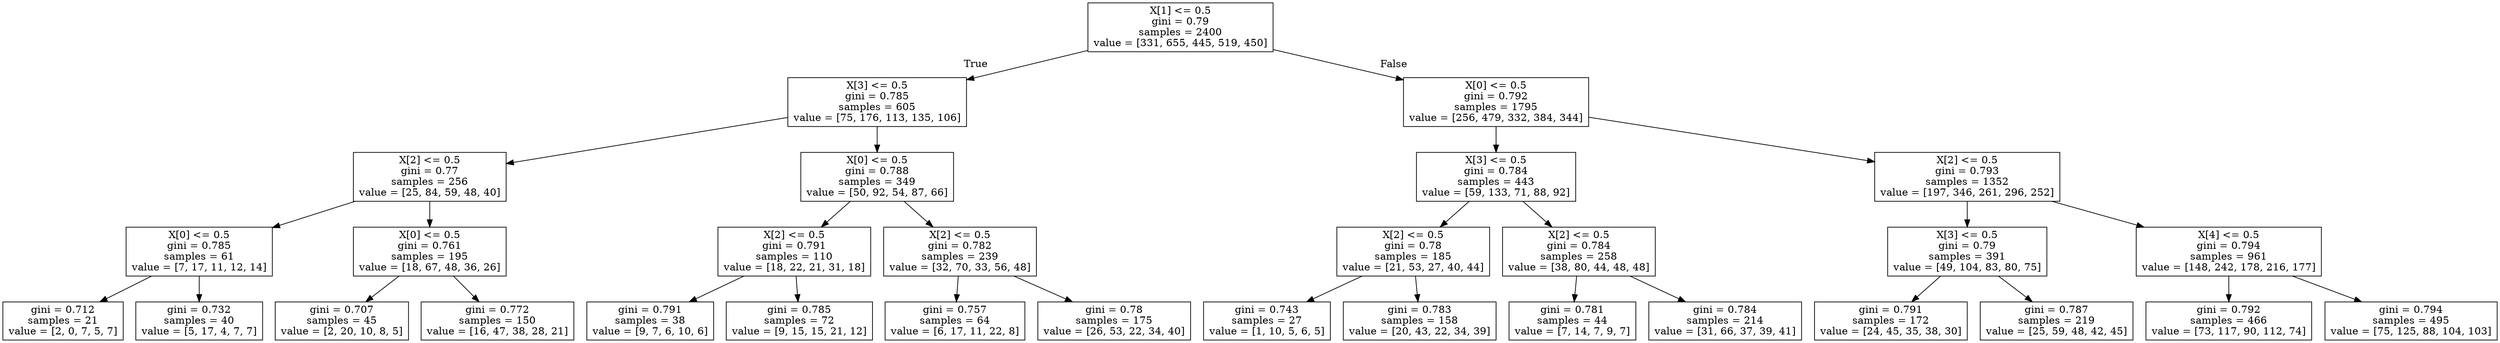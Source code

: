 digraph Tree {
node [shape=box] ;
0 [label="X[1] <= 0.5\ngini = 0.79\nsamples = 2400\nvalue = [331, 655, 445, 519, 450]"] ;
1 [label="X[3] <= 0.5\ngini = 0.785\nsamples = 605\nvalue = [75, 176, 113, 135, 106]"] ;
0 -> 1 [labeldistance=2.5, labelangle=45, headlabel="True"] ;
2 [label="X[2] <= 0.5\ngini = 0.77\nsamples = 256\nvalue = [25, 84, 59, 48, 40]"] ;
1 -> 2 ;
3 [label="X[0] <= 0.5\ngini = 0.785\nsamples = 61\nvalue = [7, 17, 11, 12, 14]"] ;
2 -> 3 ;
4 [label="gini = 0.712\nsamples = 21\nvalue = [2, 0, 7, 5, 7]"] ;
3 -> 4 ;
5 [label="gini = 0.732\nsamples = 40\nvalue = [5, 17, 4, 7, 7]"] ;
3 -> 5 ;
6 [label="X[0] <= 0.5\ngini = 0.761\nsamples = 195\nvalue = [18, 67, 48, 36, 26]"] ;
2 -> 6 ;
7 [label="gini = 0.707\nsamples = 45\nvalue = [2, 20, 10, 8, 5]"] ;
6 -> 7 ;
8 [label="gini = 0.772\nsamples = 150\nvalue = [16, 47, 38, 28, 21]"] ;
6 -> 8 ;
9 [label="X[0] <= 0.5\ngini = 0.788\nsamples = 349\nvalue = [50, 92, 54, 87, 66]"] ;
1 -> 9 ;
10 [label="X[2] <= 0.5\ngini = 0.791\nsamples = 110\nvalue = [18, 22, 21, 31, 18]"] ;
9 -> 10 ;
11 [label="gini = 0.791\nsamples = 38\nvalue = [9, 7, 6, 10, 6]"] ;
10 -> 11 ;
12 [label="gini = 0.785\nsamples = 72\nvalue = [9, 15, 15, 21, 12]"] ;
10 -> 12 ;
13 [label="X[2] <= 0.5\ngini = 0.782\nsamples = 239\nvalue = [32, 70, 33, 56, 48]"] ;
9 -> 13 ;
14 [label="gini = 0.757\nsamples = 64\nvalue = [6, 17, 11, 22, 8]"] ;
13 -> 14 ;
15 [label="gini = 0.78\nsamples = 175\nvalue = [26, 53, 22, 34, 40]"] ;
13 -> 15 ;
16 [label="X[0] <= 0.5\ngini = 0.792\nsamples = 1795\nvalue = [256, 479, 332, 384, 344]"] ;
0 -> 16 [labeldistance=2.5, labelangle=-45, headlabel="False"] ;
17 [label="X[3] <= 0.5\ngini = 0.784\nsamples = 443\nvalue = [59, 133, 71, 88, 92]"] ;
16 -> 17 ;
18 [label="X[2] <= 0.5\ngini = 0.78\nsamples = 185\nvalue = [21, 53, 27, 40, 44]"] ;
17 -> 18 ;
19 [label="gini = 0.743\nsamples = 27\nvalue = [1, 10, 5, 6, 5]"] ;
18 -> 19 ;
20 [label="gini = 0.783\nsamples = 158\nvalue = [20, 43, 22, 34, 39]"] ;
18 -> 20 ;
21 [label="X[2] <= 0.5\ngini = 0.784\nsamples = 258\nvalue = [38, 80, 44, 48, 48]"] ;
17 -> 21 ;
22 [label="gini = 0.781\nsamples = 44\nvalue = [7, 14, 7, 9, 7]"] ;
21 -> 22 ;
23 [label="gini = 0.784\nsamples = 214\nvalue = [31, 66, 37, 39, 41]"] ;
21 -> 23 ;
24 [label="X[2] <= 0.5\ngini = 0.793\nsamples = 1352\nvalue = [197, 346, 261, 296, 252]"] ;
16 -> 24 ;
25 [label="X[3] <= 0.5\ngini = 0.79\nsamples = 391\nvalue = [49, 104, 83, 80, 75]"] ;
24 -> 25 ;
26 [label="gini = 0.791\nsamples = 172\nvalue = [24, 45, 35, 38, 30]"] ;
25 -> 26 ;
27 [label="gini = 0.787\nsamples = 219\nvalue = [25, 59, 48, 42, 45]"] ;
25 -> 27 ;
28 [label="X[4] <= 0.5\ngini = 0.794\nsamples = 961\nvalue = [148, 242, 178, 216, 177]"] ;
24 -> 28 ;
29 [label="gini = 0.792\nsamples = 466\nvalue = [73, 117, 90, 112, 74]"] ;
28 -> 29 ;
30 [label="gini = 0.794\nsamples = 495\nvalue = [75, 125, 88, 104, 103]"] ;
28 -> 30 ;
}